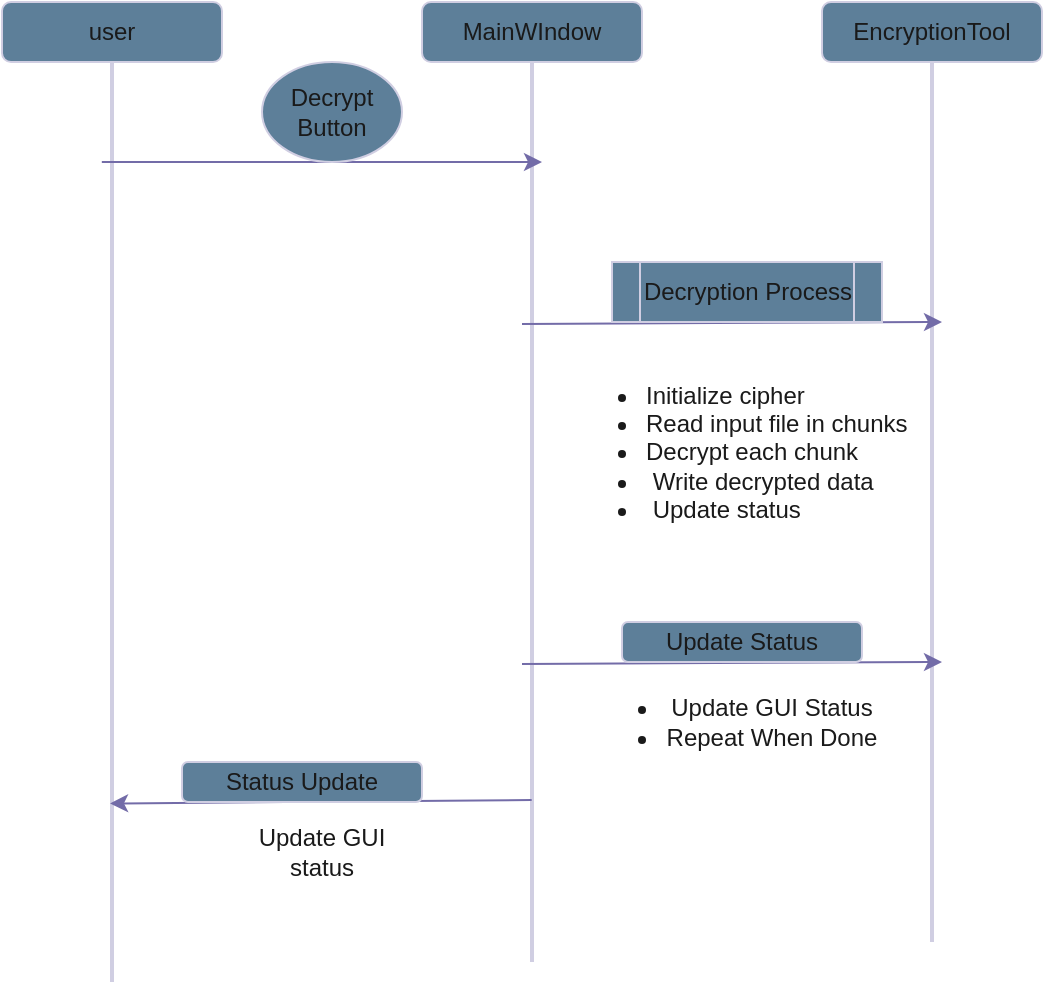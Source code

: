 <mxfile version="23.1.2" type="google">
  <diagram name="Page-1" id="2YBvvXClWsGukQMizWep">
    <mxGraphModel grid="1" page="1" gridSize="10" guides="1" tooltips="1" connect="1" arrows="1" fold="1" pageScale="1" pageWidth="850" pageHeight="1100" math="0" shadow="0">
      <root>
        <mxCell id="0" />
        <mxCell id="1" parent="0" />
        <mxCell id="Ulw6Qokk0Q7DGImhRuAw-18" value="user" style="rounded=1;whiteSpace=wrap;html=1;labelBackgroundColor=none;fillColor=#5D7F99;strokeColor=#D0CEE2;fontColor=#1A1A1A;" vertex="1" parent="1">
          <mxGeometry x="60" y="90" width="110" height="30" as="geometry" />
        </mxCell>
        <mxCell id="Ulw6Qokk0Q7DGImhRuAw-19" value="MainWIndow" style="rounded=1;whiteSpace=wrap;html=1;labelBackgroundColor=none;fillColor=#5D7F99;strokeColor=#D0CEE2;fontColor=#1A1A1A;" vertex="1" parent="1">
          <mxGeometry x="270" y="90" width="110" height="30" as="geometry" />
        </mxCell>
        <mxCell id="Ulw6Qokk0Q7DGImhRuAw-20" value="EncryptionTool" style="rounded=1;whiteSpace=wrap;html=1;labelBackgroundColor=none;fillColor=#5D7F99;strokeColor=#D0CEE2;fontColor=#1A1A1A;" vertex="1" parent="1">
          <mxGeometry x="470" y="90" width="110" height="30" as="geometry" />
        </mxCell>
        <mxCell id="Ulw6Qokk0Q7DGImhRuAw-21" value="" style="line;strokeWidth=2;direction=south;html=1;labelBackgroundColor=none;fillColor=#5D7F99;strokeColor=#D0CEE2;fontColor=#1A1A1A;" vertex="1" parent="1">
          <mxGeometry x="110" y="120" width="10" height="460" as="geometry" />
        </mxCell>
        <mxCell id="Ulw6Qokk0Q7DGImhRuAw-22" value="" style="line;strokeWidth=2;direction=south;html=1;labelBackgroundColor=none;fillColor=#5D7F99;strokeColor=#D0CEE2;fontColor=#1A1A1A;" vertex="1" parent="1">
          <mxGeometry x="320" y="120" width="10" height="450" as="geometry" />
        </mxCell>
        <mxCell id="Ulw6Qokk0Q7DGImhRuAw-23" value="" style="line;strokeWidth=2;direction=south;html=1;labelBackgroundColor=none;fillColor=#5D7F99;strokeColor=#D0CEE2;fontColor=#1A1A1A;" vertex="1" parent="1">
          <mxGeometry x="520" y="120" width="10" height="440" as="geometry" />
        </mxCell>
        <mxCell id="Ulw6Qokk0Q7DGImhRuAw-24" value="Decrypt Button" style="text;html=1;strokeColor=none;fillColor=none;align=center;verticalAlign=middle;whiteSpace=wrap;rounded=0;labelBackgroundColor=none;fontColor=#1A1A1A;" vertex="1" parent="1">
          <mxGeometry x="200" y="130" width="70" height="30" as="geometry" />
        </mxCell>
        <mxCell id="Ulw6Qokk0Q7DGImhRuAw-25" value="" style="endArrow=classic;html=1;rounded=0;entryX=0.201;entryY=0.517;entryDx=0;entryDy=0;entryPerimeter=0;labelBackgroundColor=none;strokeColor=#736CA8;fontColor=default;" edge="1" parent="1">
          <mxGeometry width="50" height="50" relative="1" as="geometry">
            <mxPoint x="109.91" y="170" as="sourcePoint" />
            <mxPoint x="330.0" y="170.0" as="targetPoint" />
          </mxGeometry>
        </mxCell>
        <mxCell id="Ulw6Qokk0Q7DGImhRuAw-26" value="" style="endArrow=classic;html=1;rounded=0;entryX=0.201;entryY=0.517;entryDx=0;entryDy=0;entryPerimeter=0;exitX=0.204;exitY=0.526;exitDx=0;exitDy=0;exitPerimeter=0;labelBackgroundColor=none;strokeColor=#736CA8;fontColor=default;" edge="1" parent="1">
          <mxGeometry width="50" height="50" relative="1" as="geometry">
            <mxPoint x="320" y="251" as="sourcePoint" />
            <mxPoint x="530" y="250" as="targetPoint" />
          </mxGeometry>
        </mxCell>
        <mxCell id="Ulw6Qokk0Q7DGImhRuAw-28" value="&lt;ul&gt;&lt;li&gt;&lt;span style=&quot;background-color: initial;&quot;&gt;Initialize cipher&amp;nbsp; &amp;nbsp; &amp;nbsp;&lt;/span&gt;&lt;br&gt;&lt;/li&gt;&lt;li&gt;Read input file in chunks&amp;nbsp;&lt;/li&gt;&lt;li&gt;Decrypt each chunk&amp;nbsp; &amp;nbsp;&amp;nbsp;&lt;/li&gt;&lt;li&gt;&amp;nbsp;Write decrypted data&amp;nbsp;&amp;nbsp;&lt;/li&gt;&lt;li&gt;&amp;nbsp;Update status&lt;/li&gt;&lt;/ul&gt;" style="text;strokeColor=none;fillColor=none;html=1;whiteSpace=wrap;verticalAlign=middle;overflow=hidden;labelBackgroundColor=none;fontColor=#1A1A1A;" vertex="1" parent="1">
          <mxGeometry x="340" y="260" width="180" height="110" as="geometry" />
        </mxCell>
        <mxCell id="Ulw6Qokk0Q7DGImhRuAw-29" value="" style="endArrow=classic;html=1;rounded=0;entryX=0.201;entryY=0.517;entryDx=0;entryDy=0;entryPerimeter=0;exitX=0.204;exitY=0.526;exitDx=0;exitDy=0;exitPerimeter=0;labelBackgroundColor=none;strokeColor=#736CA8;fontColor=default;" edge="1" parent="1">
          <mxGeometry width="50" height="50" relative="1" as="geometry">
            <mxPoint x="320" y="421" as="sourcePoint" />
            <mxPoint x="530" y="420" as="targetPoint" />
          </mxGeometry>
        </mxCell>
        <mxCell id="Ulw6Qokk0Q7DGImhRuAw-30" value="Update Status" style="rounded=1;whiteSpace=wrap;html=1;labelBackgroundColor=none;fillColor=#5D7F99;strokeColor=#D0CEE2;fontColor=#1A1A1A;" vertex="1" parent="1">
          <mxGeometry x="370" y="400" width="120" height="20" as="geometry" />
        </mxCell>
        <mxCell id="Ulw6Qokk0Q7DGImhRuAw-31" value="&lt;ul&gt;&lt;li&gt;Update GUI Status&lt;/li&gt;&lt;li&gt;Repeat When Done&lt;/li&gt;&lt;/ul&gt;" style="text;html=1;strokeColor=none;fillColor=none;align=center;verticalAlign=middle;whiteSpace=wrap;rounded=0;labelBackgroundColor=none;fontColor=#1A1A1A;" vertex="1" parent="1">
          <mxGeometry x="350" y="430" width="150" height="40" as="geometry" />
        </mxCell>
        <mxCell id="Ulw6Qokk0Q7DGImhRuAw-32" value="" style="endArrow=classic;html=1;rounded=0;entryX=0.806;entryY=0.596;entryDx=0;entryDy=0;entryPerimeter=0;exitX=0.82;exitY=0.517;exitDx=0;exitDy=0;exitPerimeter=0;labelBackgroundColor=none;strokeColor=#736CA8;fontColor=default;" edge="1" parent="1" source="Ulw6Qokk0Q7DGImhRuAw-22" target="Ulw6Qokk0Q7DGImhRuAw-21">
          <mxGeometry width="50" height="50" relative="1" as="geometry">
            <mxPoint x="330" y="520" as="sourcePoint" />
            <mxPoint x="380" y="470" as="targetPoint" />
          </mxGeometry>
        </mxCell>
        <mxCell id="Ulw6Qokk0Q7DGImhRuAw-33" value="Status Update" style="rounded=1;whiteSpace=wrap;html=1;labelBackgroundColor=none;fillColor=#5D7F99;strokeColor=#D0CEE2;fontColor=#1A1A1A;" vertex="1" parent="1">
          <mxGeometry x="150" y="470" width="120" height="20" as="geometry" />
        </mxCell>
        <mxCell id="Ulw6Qokk0Q7DGImhRuAw-34" value="Update GUI status" style="text;html=1;strokeColor=none;fillColor=none;align=center;verticalAlign=middle;whiteSpace=wrap;rounded=0;labelBackgroundColor=none;fontColor=#1A1A1A;" vertex="1" parent="1">
          <mxGeometry x="170" y="500" width="100" height="30" as="geometry" />
        </mxCell>
        <mxCell id="Ulw6Qokk0Q7DGImhRuAw-35" value="Decrypt Button" style="ellipse;whiteSpace=wrap;html=1;labelBackgroundColor=none;fillColor=#5D7F99;strokeColor=#D0CEE2;fontColor=#1A1A1A;" vertex="1" parent="1">
          <mxGeometry x="190" y="120" width="70" height="50" as="geometry" />
        </mxCell>
        <mxCell id="Ulw6Qokk0Q7DGImhRuAw-36" value="Decryption Process" style="shape=process;whiteSpace=wrap;html=1;backgroundOutline=1;labelBackgroundColor=none;fillColor=#5D7F99;strokeColor=#D0CEE2;fontColor=#1A1A1A;" vertex="1" parent="1">
          <mxGeometry x="365" y="220" width="135" height="30" as="geometry" />
        </mxCell>
      </root>
    </mxGraphModel>
  </diagram>
</mxfile>
